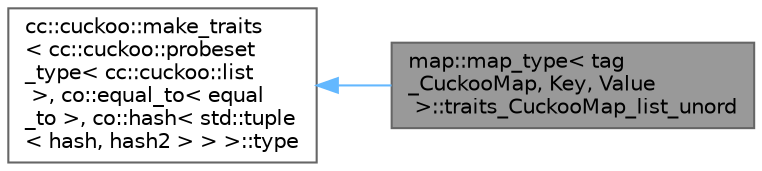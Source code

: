digraph "map::map_type&lt; tag_CuckooMap, Key, Value &gt;::traits_CuckooMap_list_unord"
{
 // LATEX_PDF_SIZE
  bgcolor="transparent";
  edge [fontname=Helvetica,fontsize=10,labelfontname=Helvetica,labelfontsize=10];
  node [fontname=Helvetica,fontsize=10,shape=box,height=0.2,width=0.4];
  rankdir="LR";
  Node1 [id="Node000001",label="map::map_type\< tag\l_CuckooMap, Key, Value\l \>::traits_CuckooMap_list_unord",height=0.2,width=0.4,color="gray40", fillcolor="grey60", style="filled", fontcolor="black",tooltip=" "];
  Node2 -> Node1 [id="edge2_Node000001_Node000002",dir="back",color="steelblue1",style="solid",tooltip=" "];
  Node2 [id="Node000002",label="cc::cuckoo::make_traits\l\< cc::cuckoo::probeset\l_type\< cc::cuckoo::list\l \>, co::equal_to\< equal\l_to \>, co::hash\< std::tuple\l\< hash, hash2 \> \> \>::type",height=0.2,width=0.4,color="gray40", fillcolor="white", style="filled",tooltip=" "];
}
